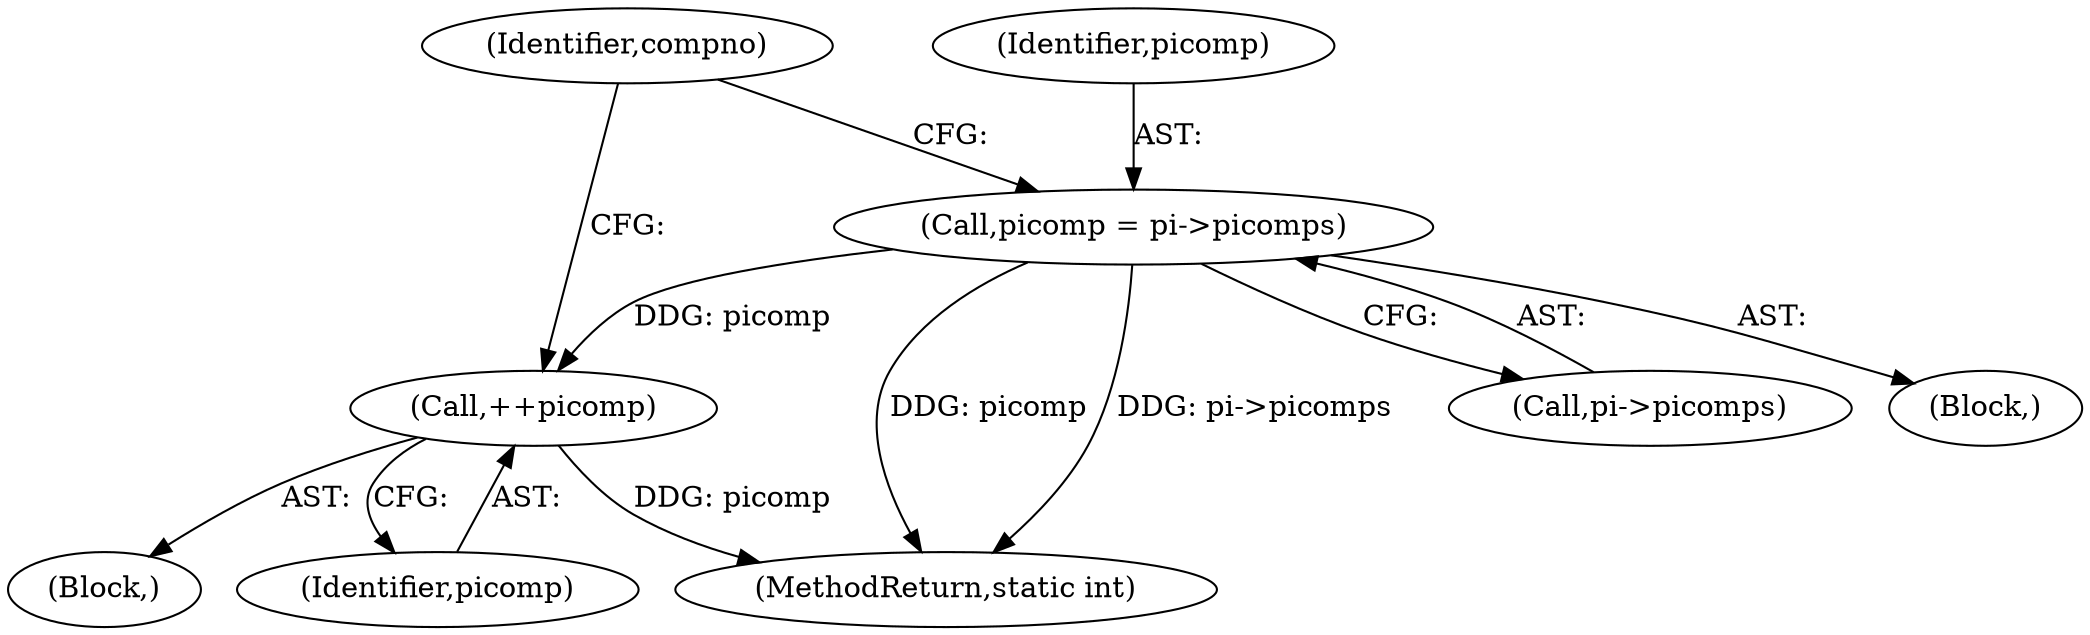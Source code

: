 digraph "0_jasper_aa0b0f79ade5eef8b0e7a214c03f5af54b36ba7d_0@pointer" {
"1000147" [label="(Call,picomp = pi->picomps)"];
"1000160" [label="(Call,++picomp)"];
"1000160" [label="(Call,++picomp)"];
"1000153" [label="(Identifier,compno)"];
"1000147" [label="(Call,picomp = pi->picomps)"];
"1000157" [label="(Block,)"];
"1000149" [label="(Call,pi->picomps)"];
"1000148" [label="(Identifier,picomp)"];
"1000143" [label="(Block,)"];
"1000161" [label="(Identifier,picomp)"];
"1000676" [label="(MethodReturn,static int)"];
"1000147" -> "1000143"  [label="AST: "];
"1000147" -> "1000149"  [label="CFG: "];
"1000148" -> "1000147"  [label="AST: "];
"1000149" -> "1000147"  [label="AST: "];
"1000153" -> "1000147"  [label="CFG: "];
"1000147" -> "1000676"  [label="DDG: picomp"];
"1000147" -> "1000676"  [label="DDG: pi->picomps"];
"1000147" -> "1000160"  [label="DDG: picomp"];
"1000160" -> "1000157"  [label="AST: "];
"1000160" -> "1000161"  [label="CFG: "];
"1000161" -> "1000160"  [label="AST: "];
"1000153" -> "1000160"  [label="CFG: "];
"1000160" -> "1000676"  [label="DDG: picomp"];
}
